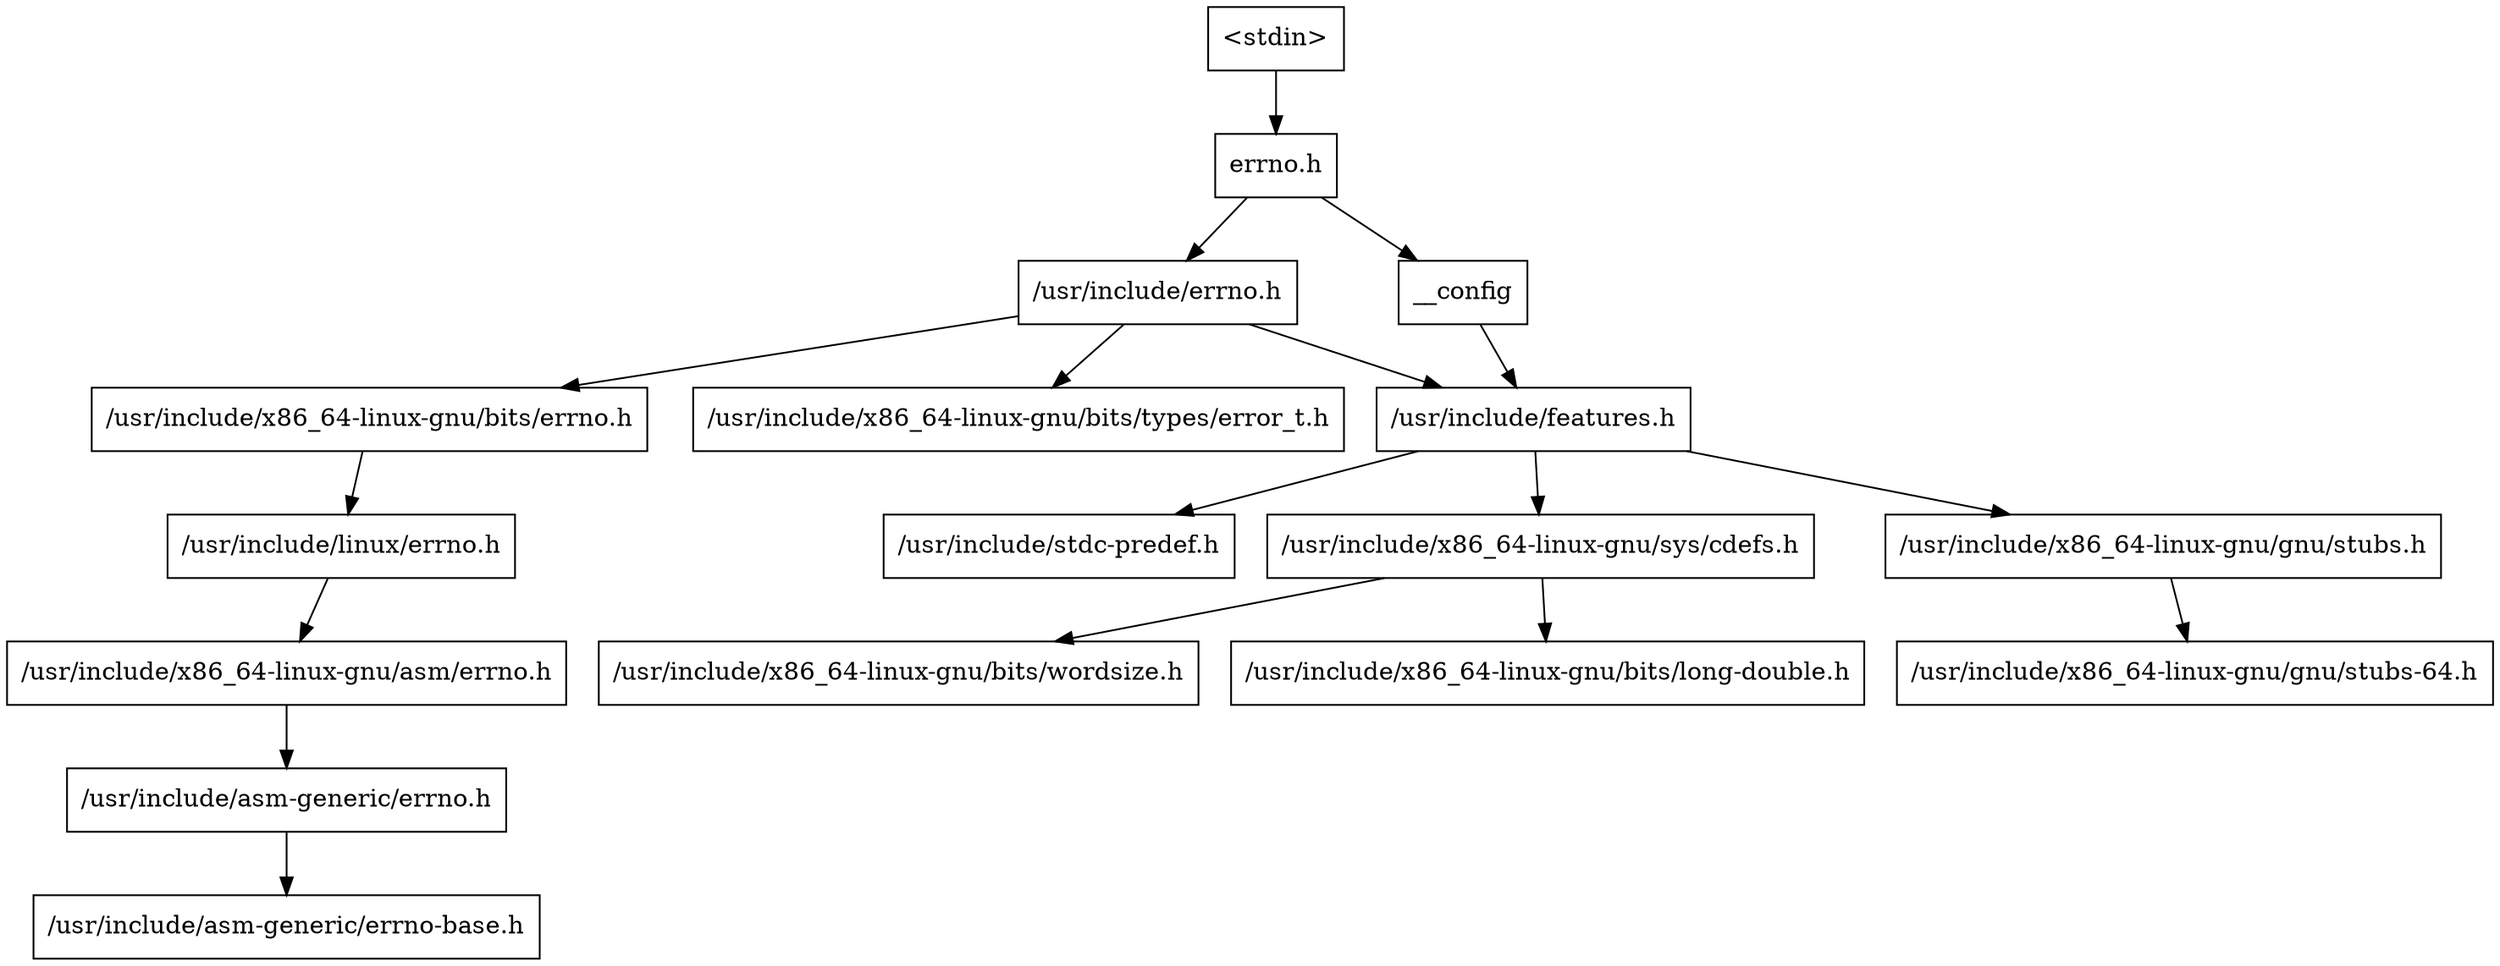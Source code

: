 digraph "dependencies" {
  header_0 [ shape="box", label="\<stdin\>" ];
  header_1 [ shape="box", label="errno.h" ];
  header_11 [ shape="box", label="/usr/include/errno.h" ];
  header_12 [ shape="box", label="/usr/include/x86_64-linux-gnu/bits/errno.h" ];
  header_13 [ shape="box", label="/usr/include/linux/errno.h" ];
  header_14 [ shape="box", label="/usr/include/x86_64-linux-gnu/asm/errno.h" ];
  header_15 [ shape="box", label="/usr/include/asm-generic/errno.h" ];
  header_16 [ shape="box", label="/usr/include/asm-generic/errno-base.h" ];
  header_17 [ shape="box", label="/usr/include/x86_64-linux-gnu/bits/types/error_t.h" ];
  header_2 [ shape="box", label="__config" ];
  header_3 [ shape="box", label="/usr/include/features.h" ];
  header_4 [ shape="box", label="/usr/include/stdc-predef.h" ];
  header_5 [ shape="box", label="/usr/include/x86_64-linux-gnu/sys/cdefs.h" ];
  header_6 [ shape="box", label="/usr/include/x86_64-linux-gnu/bits/wordsize.h" ];
  header_7 [ shape="box", label="/usr/include/x86_64-linux-gnu/bits/long-double.h" ];
  header_8 [ shape="box", label="/usr/include/x86_64-linux-gnu/gnu/stubs.h" ];
  header_9 [ shape="box", label="/usr/include/x86_64-linux-gnu/gnu/stubs-64.h" ];
  header_14 -> header_15;
  header_15 -> header_16;
  header_11 -> header_17;
  header_11 -> header_3;
  header_11 -> header_12;
  header_12 -> header_13;
  header_13 -> header_14;
  header_5 -> header_6;
  header_5 -> header_7;
  header_2 -> header_3;
  header_3 -> header_4;
  header_3 -> header_5;
  header_3 -> header_8;
  header_0 -> header_1;
  header_1 -> header_2;
  header_1 -> header_11;
  header_8 -> header_9;
}